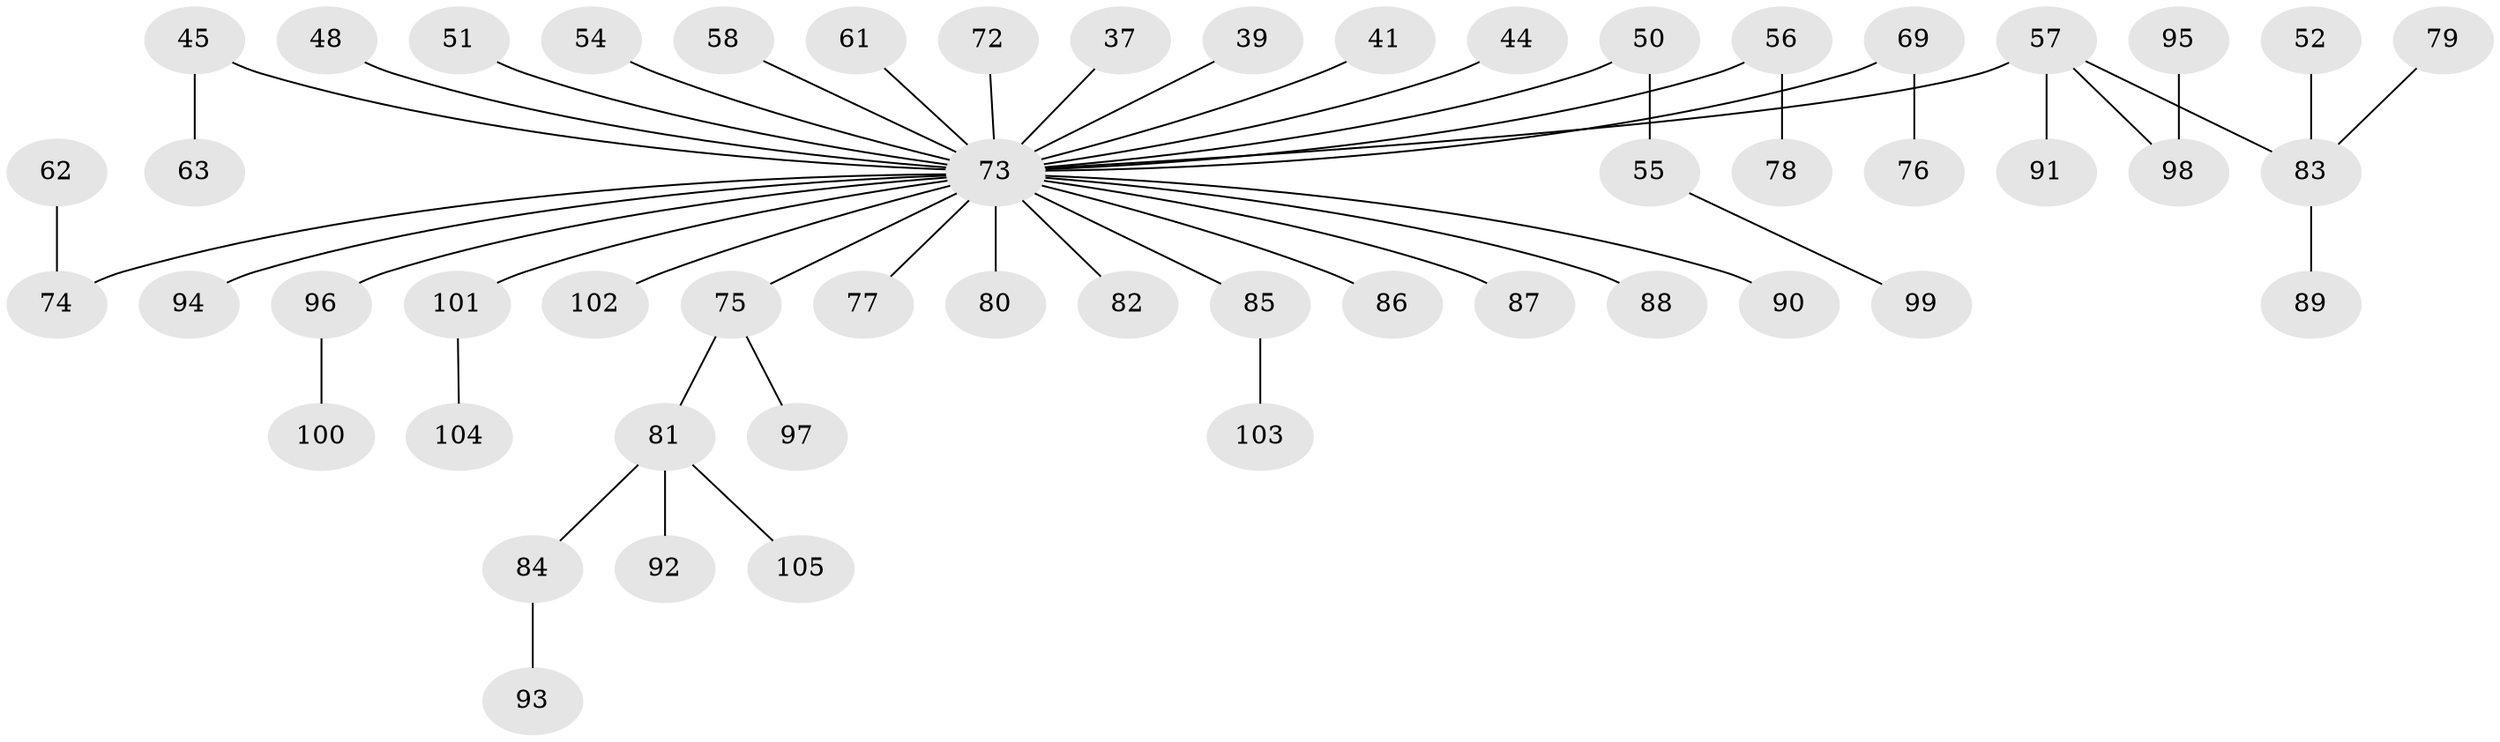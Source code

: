 // original degree distribution, {5: 0.01904761904761905, 11: 0.009523809523809525, 2: 0.2571428571428571, 8: 0.009523809523809525, 1: 0.5047619047619047, 7: 0.009523809523809525, 4: 0.047619047619047616, 3: 0.14285714285714285}
// Generated by graph-tools (version 1.1) at 2025/52/03/09/25 04:52:54]
// undirected, 52 vertices, 51 edges
graph export_dot {
graph [start="1"]
  node [color=gray90,style=filled];
  37;
  39;
  41;
  44;
  45;
  48;
  50;
  51;
  52;
  54;
  55;
  56 [super="+32"];
  57 [super="+22+42+26+53"];
  58;
  61;
  62;
  63;
  69;
  72;
  73 [super="+66+18+65+60+71+14+24+67+30+33+34+35"];
  74 [super="+43"];
  75 [super="+47"];
  76;
  77;
  78;
  79;
  80;
  81;
  82;
  83 [super="+40+64+12+21+36"];
  84;
  85;
  86;
  87;
  88;
  89;
  90;
  91;
  92;
  93;
  94;
  95;
  96;
  97;
  98 [super="+68"];
  99;
  100;
  101;
  102;
  103;
  104;
  105;
  37 -- 73;
  39 -- 73;
  41 -- 73;
  44 -- 73;
  45 -- 63;
  45 -- 73;
  48 -- 73;
  50 -- 55;
  50 -- 73;
  51 -- 73;
  52 -- 83;
  54 -- 73;
  55 -- 99;
  56 -- 78;
  56 -- 73;
  57 -- 91;
  57 -- 83;
  57 -- 73;
  57 -- 98;
  58 -- 73;
  61 -- 73;
  62 -- 74;
  69 -- 76;
  69 -- 73;
  72 -- 73;
  73 -- 85;
  73 -- 88;
  73 -- 75;
  73 -- 80;
  73 -- 86;
  73 -- 87;
  73 -- 96;
  73 -- 101;
  73 -- 90;
  73 -- 102;
  73 -- 74;
  73 -- 77;
  73 -- 94;
  73 -- 82;
  75 -- 81;
  75 -- 97;
  79 -- 83;
  81 -- 84;
  81 -- 92;
  81 -- 105;
  83 -- 89;
  84 -- 93;
  85 -- 103;
  95 -- 98;
  96 -- 100;
  101 -- 104;
}
